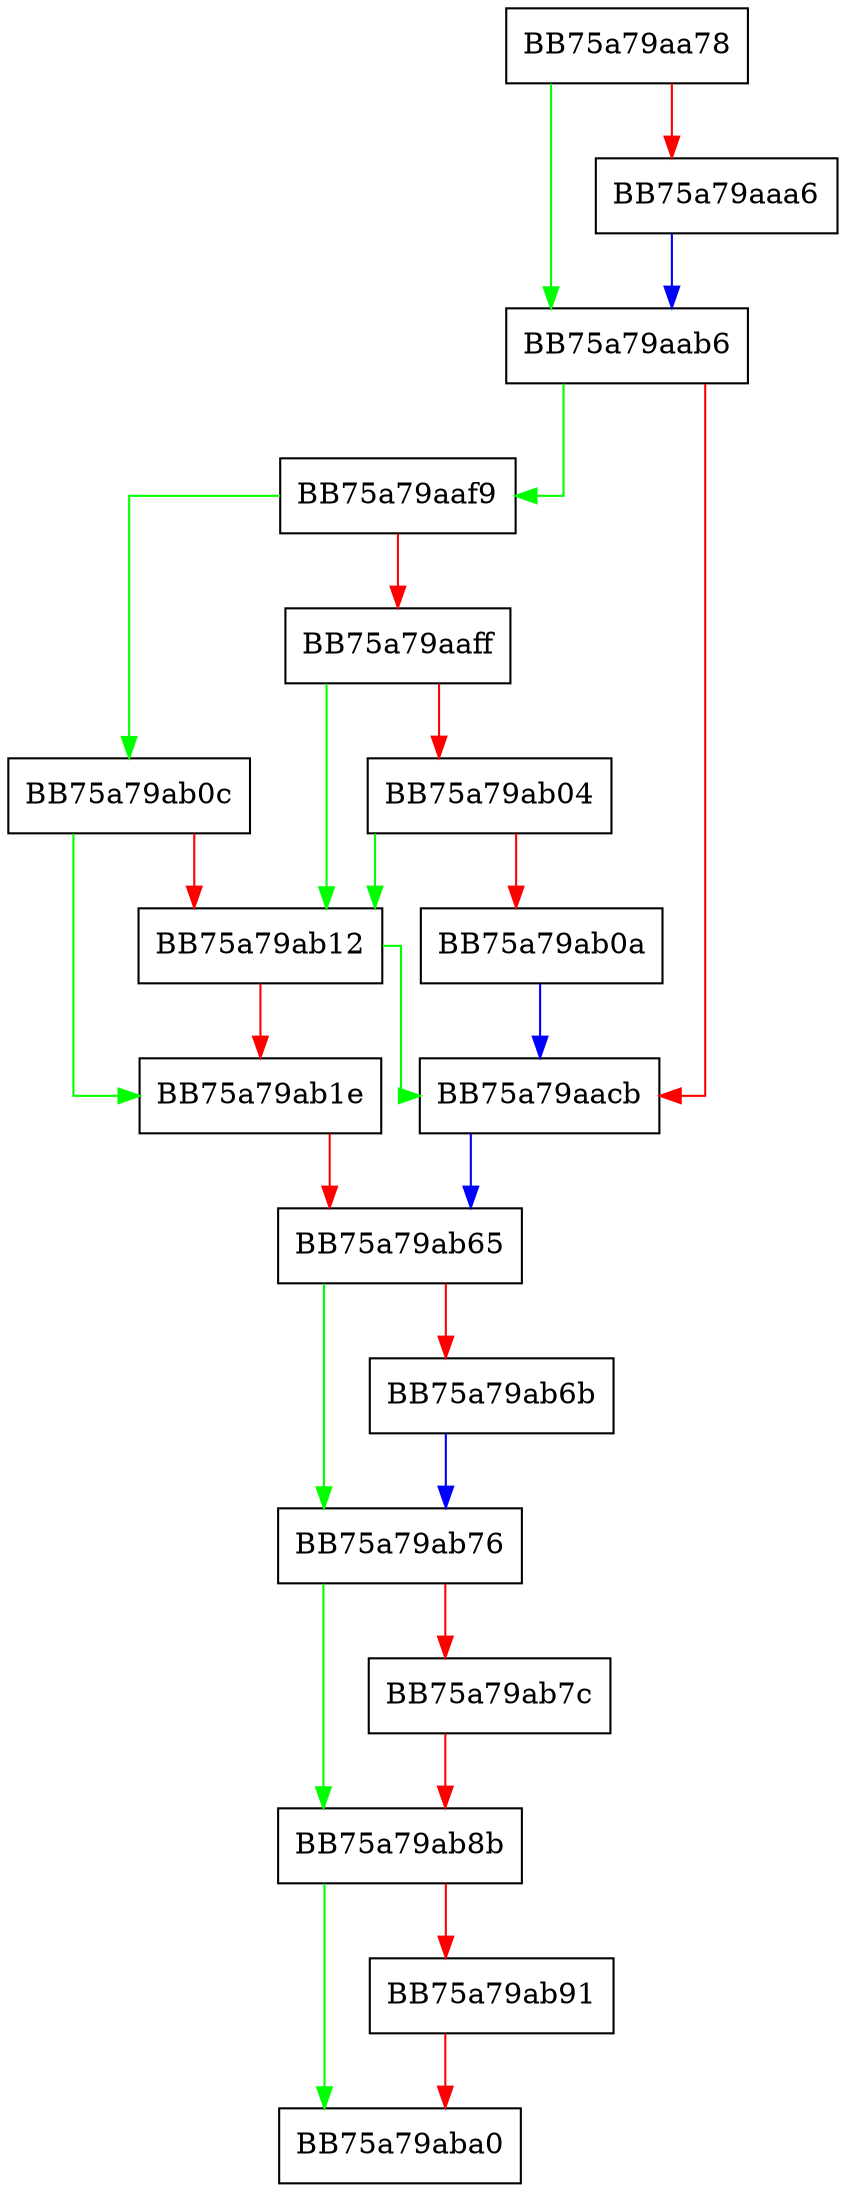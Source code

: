 digraph setvbuf {
  node [shape="box"];
  graph [splines=ortho];
  BB75a79aa78 -> BB75a79aab6 [color="green"];
  BB75a79aa78 -> BB75a79aaa6 [color="red"];
  BB75a79aaa6 -> BB75a79aab6 [color="blue"];
  BB75a79aab6 -> BB75a79aaf9 [color="green"];
  BB75a79aab6 -> BB75a79aacb [color="red"];
  BB75a79aacb -> BB75a79ab65 [color="blue"];
  BB75a79aaf9 -> BB75a79ab0c [color="green"];
  BB75a79aaf9 -> BB75a79aaff [color="red"];
  BB75a79aaff -> BB75a79ab12 [color="green"];
  BB75a79aaff -> BB75a79ab04 [color="red"];
  BB75a79ab04 -> BB75a79ab12 [color="green"];
  BB75a79ab04 -> BB75a79ab0a [color="red"];
  BB75a79ab0a -> BB75a79aacb [color="blue"];
  BB75a79ab0c -> BB75a79ab1e [color="green"];
  BB75a79ab0c -> BB75a79ab12 [color="red"];
  BB75a79ab12 -> BB75a79aacb [color="green"];
  BB75a79ab12 -> BB75a79ab1e [color="red"];
  BB75a79ab1e -> BB75a79ab65 [color="red"];
  BB75a79ab65 -> BB75a79ab76 [color="green"];
  BB75a79ab65 -> BB75a79ab6b [color="red"];
  BB75a79ab6b -> BB75a79ab76 [color="blue"];
  BB75a79ab76 -> BB75a79ab8b [color="green"];
  BB75a79ab76 -> BB75a79ab7c [color="red"];
  BB75a79ab7c -> BB75a79ab8b [color="red"];
  BB75a79ab8b -> BB75a79aba0 [color="green"];
  BB75a79ab8b -> BB75a79ab91 [color="red"];
  BB75a79ab91 -> BB75a79aba0 [color="red"];
}